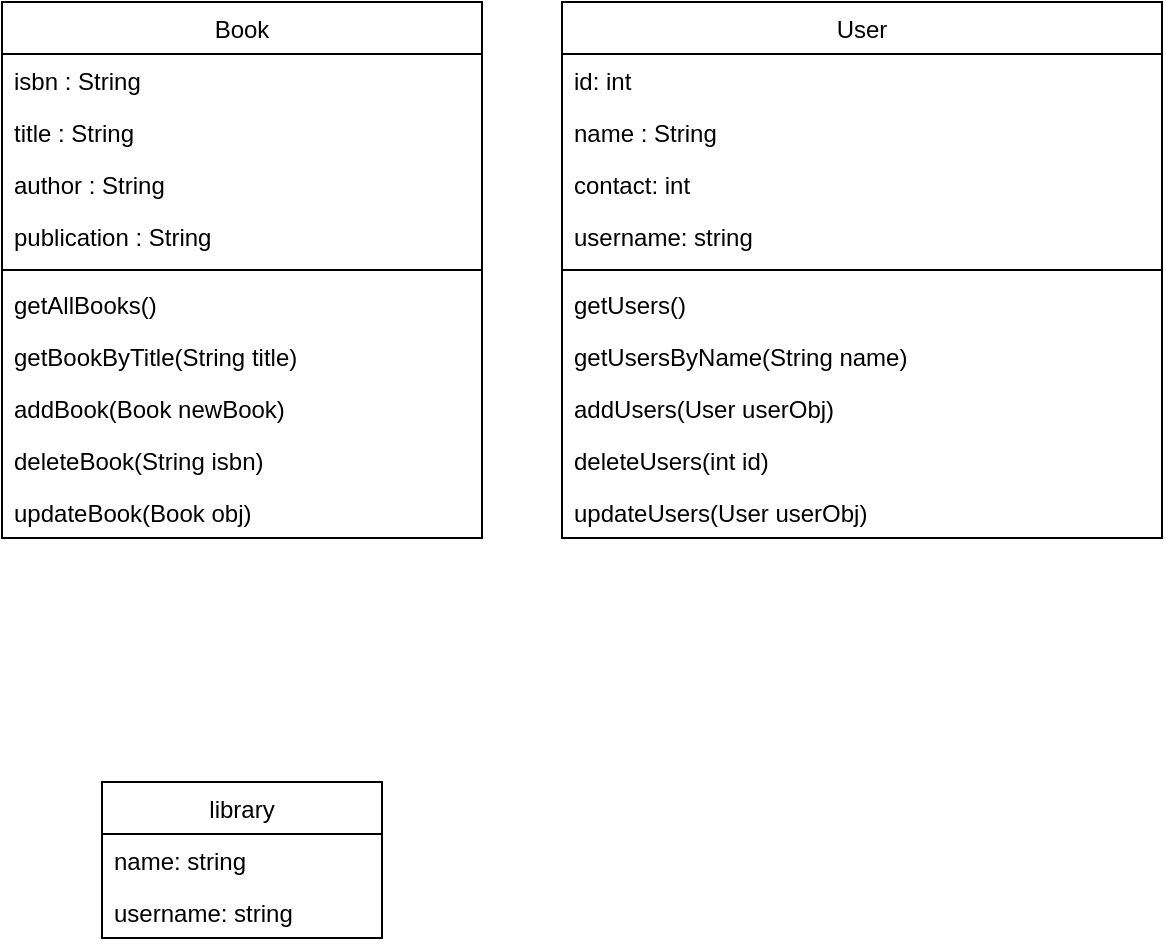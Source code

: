 <mxfile version="14.3.2" type="github">
  <diagram id="O7mkwy_6uzt8rdyxIY7Q" name="Page-1">
    <mxGraphModel dx="942" dy="659" grid="1" gridSize="10" guides="1" tooltips="1" connect="1" arrows="1" fold="1" page="1" pageScale="1" pageWidth="850" pageHeight="1100" math="0" shadow="0">
      <root>
        <mxCell id="0" />
        <mxCell id="1" parent="0" />
        <mxCell id="KnWwX9aga9OKNkmc2dXa-1" value="Book" style="swimlane;fontStyle=0;childLayout=stackLayout;horizontal=1;startSize=26;fillColor=none;horizontalStack=0;resizeParent=1;resizeParentMax=0;resizeLast=0;collapsible=1;marginBottom=0;" vertex="1" parent="1">
          <mxGeometry x="60" y="110" width="240" height="268" as="geometry" />
        </mxCell>
        <mxCell id="KnWwX9aga9OKNkmc2dXa-2" value="isbn : String" style="text;strokeColor=none;fillColor=none;align=left;verticalAlign=top;spacingLeft=4;spacingRight=4;overflow=hidden;rotatable=0;points=[[0,0.5],[1,0.5]];portConstraint=eastwest;" vertex="1" parent="KnWwX9aga9OKNkmc2dXa-1">
          <mxGeometry y="26" width="240" height="26" as="geometry" />
        </mxCell>
        <mxCell id="KnWwX9aga9OKNkmc2dXa-3" value="title : String" style="text;strokeColor=none;fillColor=none;align=left;verticalAlign=top;spacingLeft=4;spacingRight=4;overflow=hidden;rotatable=0;points=[[0,0.5],[1,0.5]];portConstraint=eastwest;" vertex="1" parent="KnWwX9aga9OKNkmc2dXa-1">
          <mxGeometry y="52" width="240" height="26" as="geometry" />
        </mxCell>
        <mxCell id="KnWwX9aga9OKNkmc2dXa-4" value="author : String" style="text;strokeColor=none;fillColor=none;align=left;verticalAlign=top;spacingLeft=4;spacingRight=4;overflow=hidden;rotatable=0;points=[[0,0.5],[1,0.5]];portConstraint=eastwest;" vertex="1" parent="KnWwX9aga9OKNkmc2dXa-1">
          <mxGeometry y="78" width="240" height="26" as="geometry" />
        </mxCell>
        <mxCell id="KnWwX9aga9OKNkmc2dXa-5" value="publication : String" style="text;strokeColor=none;fillColor=none;align=left;verticalAlign=top;spacingLeft=4;spacingRight=4;overflow=hidden;rotatable=0;points=[[0,0.5],[1,0.5]];portConstraint=eastwest;" vertex="1" parent="KnWwX9aga9OKNkmc2dXa-1">
          <mxGeometry y="104" width="240" height="26" as="geometry" />
        </mxCell>
        <mxCell id="KnWwX9aga9OKNkmc2dXa-22" value="" style="line;strokeWidth=1;fillColor=none;align=left;verticalAlign=middle;spacingTop=-1;spacingLeft=3;spacingRight=3;rotatable=0;labelPosition=right;points=[];portConstraint=eastwest;" vertex="1" parent="KnWwX9aga9OKNkmc2dXa-1">
          <mxGeometry y="130" width="240" height="8" as="geometry" />
        </mxCell>
        <mxCell id="KnWwX9aga9OKNkmc2dXa-24" value="getAllBooks()" style="text;strokeColor=none;fillColor=none;align=left;verticalAlign=top;spacingLeft=4;spacingRight=4;overflow=hidden;rotatable=0;points=[[0,0.5],[1,0.5]];portConstraint=eastwest;" vertex="1" parent="KnWwX9aga9OKNkmc2dXa-1">
          <mxGeometry y="138" width="240" height="26" as="geometry" />
        </mxCell>
        <mxCell id="KnWwX9aga9OKNkmc2dXa-25" value="getBookByTitle(String title)" style="text;strokeColor=none;fillColor=none;align=left;verticalAlign=top;spacingLeft=4;spacingRight=4;overflow=hidden;rotatable=0;points=[[0,0.5],[1,0.5]];portConstraint=eastwest;" vertex="1" parent="KnWwX9aga9OKNkmc2dXa-1">
          <mxGeometry y="164" width="240" height="26" as="geometry" />
        </mxCell>
        <mxCell id="KnWwX9aga9OKNkmc2dXa-26" value="addBook(Book newBook)" style="text;strokeColor=none;fillColor=none;align=left;verticalAlign=top;spacingLeft=4;spacingRight=4;overflow=hidden;rotatable=0;points=[[0,0.5],[1,0.5]];portConstraint=eastwest;" vertex="1" parent="KnWwX9aga9OKNkmc2dXa-1">
          <mxGeometry y="190" width="240" height="26" as="geometry" />
        </mxCell>
        <mxCell id="KnWwX9aga9OKNkmc2dXa-27" value="deleteBook(String isbn)" style="text;strokeColor=none;fillColor=none;align=left;verticalAlign=top;spacingLeft=4;spacingRight=4;overflow=hidden;rotatable=0;points=[[0,0.5],[1,0.5]];portConstraint=eastwest;" vertex="1" parent="KnWwX9aga9OKNkmc2dXa-1">
          <mxGeometry y="216" width="240" height="26" as="geometry" />
        </mxCell>
        <mxCell id="KnWwX9aga9OKNkmc2dXa-28" value="updateBook(Book obj)" style="text;strokeColor=none;fillColor=none;align=left;verticalAlign=top;spacingLeft=4;spacingRight=4;overflow=hidden;rotatable=0;points=[[0,0.5],[1,0.5]];portConstraint=eastwest;" vertex="1" parent="KnWwX9aga9OKNkmc2dXa-1">
          <mxGeometry y="242" width="240" height="26" as="geometry" />
        </mxCell>
        <mxCell id="KnWwX9aga9OKNkmc2dXa-6" value="User" style="swimlane;fontStyle=0;childLayout=stackLayout;horizontal=1;startSize=26;fillColor=none;horizontalStack=0;resizeParent=1;resizeParentMax=0;resizeLast=0;collapsible=1;marginBottom=0;" vertex="1" parent="1">
          <mxGeometry x="340" y="110" width="300" height="268" as="geometry" />
        </mxCell>
        <mxCell id="KnWwX9aga9OKNkmc2dXa-7" value="id: int" style="text;strokeColor=none;fillColor=none;align=left;verticalAlign=top;spacingLeft=4;spacingRight=4;overflow=hidden;rotatable=0;points=[[0,0.5],[1,0.5]];portConstraint=eastwest;" vertex="1" parent="KnWwX9aga9OKNkmc2dXa-6">
          <mxGeometry y="26" width="300" height="26" as="geometry" />
        </mxCell>
        <mxCell id="KnWwX9aga9OKNkmc2dXa-8" value="name : String" style="text;strokeColor=none;fillColor=none;align=left;verticalAlign=top;spacingLeft=4;spacingRight=4;overflow=hidden;rotatable=0;points=[[0,0.5],[1,0.5]];portConstraint=eastwest;" vertex="1" parent="KnWwX9aga9OKNkmc2dXa-6">
          <mxGeometry y="52" width="300" height="26" as="geometry" />
        </mxCell>
        <mxCell id="KnWwX9aga9OKNkmc2dXa-9" value="contact: int" style="text;strokeColor=none;fillColor=none;align=left;verticalAlign=top;spacingLeft=4;spacingRight=4;overflow=hidden;rotatable=0;points=[[0,0.5],[1,0.5]];portConstraint=eastwest;" vertex="1" parent="KnWwX9aga9OKNkmc2dXa-6">
          <mxGeometry y="78" width="300" height="26" as="geometry" />
        </mxCell>
        <mxCell id="KnWwX9aga9OKNkmc2dXa-14" value="username: string" style="text;strokeColor=none;fillColor=none;align=left;verticalAlign=top;spacingLeft=4;spacingRight=4;overflow=hidden;rotatable=0;points=[[0,0.5],[1,0.5]];portConstraint=eastwest;" vertex="1" parent="KnWwX9aga9OKNkmc2dXa-6">
          <mxGeometry y="104" width="300" height="26" as="geometry" />
        </mxCell>
        <mxCell id="KnWwX9aga9OKNkmc2dXa-30" value="" style="line;strokeWidth=1;fillColor=none;align=left;verticalAlign=middle;spacingTop=-1;spacingLeft=3;spacingRight=3;rotatable=0;labelPosition=right;points=[];portConstraint=eastwest;" vertex="1" parent="KnWwX9aga9OKNkmc2dXa-6">
          <mxGeometry y="130" width="300" height="8" as="geometry" />
        </mxCell>
        <mxCell id="KnWwX9aga9OKNkmc2dXa-29" value="getUsers()" style="text;strokeColor=none;fillColor=none;align=left;verticalAlign=top;spacingLeft=4;spacingRight=4;overflow=hidden;rotatable=0;points=[[0,0.5],[1,0.5]];portConstraint=eastwest;" vertex="1" parent="KnWwX9aga9OKNkmc2dXa-6">
          <mxGeometry y="138" width="300" height="26" as="geometry" />
        </mxCell>
        <mxCell id="KnWwX9aga9OKNkmc2dXa-31" value="getUsersByName(String name)" style="text;strokeColor=none;fillColor=none;align=left;verticalAlign=top;spacingLeft=4;spacingRight=4;overflow=hidden;rotatable=0;points=[[0,0.5],[1,0.5]];portConstraint=eastwest;" vertex="1" parent="KnWwX9aga9OKNkmc2dXa-6">
          <mxGeometry y="164" width="300" height="26" as="geometry" />
        </mxCell>
        <mxCell id="KnWwX9aga9OKNkmc2dXa-32" value="addUsers(User userObj)" style="text;strokeColor=none;fillColor=none;align=left;verticalAlign=top;spacingLeft=4;spacingRight=4;overflow=hidden;rotatable=0;points=[[0,0.5],[1,0.5]];portConstraint=eastwest;" vertex="1" parent="KnWwX9aga9OKNkmc2dXa-6">
          <mxGeometry y="190" width="300" height="26" as="geometry" />
        </mxCell>
        <mxCell id="KnWwX9aga9OKNkmc2dXa-33" value="deleteUsers(int id)" style="text;strokeColor=none;fillColor=none;align=left;verticalAlign=top;spacingLeft=4;spacingRight=4;overflow=hidden;rotatable=0;points=[[0,0.5],[1,0.5]];portConstraint=eastwest;" vertex="1" parent="KnWwX9aga9OKNkmc2dXa-6">
          <mxGeometry y="216" width="300" height="26" as="geometry" />
        </mxCell>
        <mxCell id="KnWwX9aga9OKNkmc2dXa-34" value="updateUsers(User userObj)" style="text;strokeColor=none;fillColor=none;align=left;verticalAlign=top;spacingLeft=4;spacingRight=4;overflow=hidden;rotatable=0;points=[[0,0.5],[1,0.5]];portConstraint=eastwest;" vertex="1" parent="KnWwX9aga9OKNkmc2dXa-6">
          <mxGeometry y="242" width="300" height="26" as="geometry" />
        </mxCell>
        <mxCell id="KnWwX9aga9OKNkmc2dXa-10" value="library" style="swimlane;fontStyle=0;childLayout=stackLayout;horizontal=1;startSize=26;fillColor=none;horizontalStack=0;resizeParent=1;resizeParentMax=0;resizeLast=0;collapsible=1;marginBottom=0;" vertex="1" parent="1">
          <mxGeometry x="110" y="500" width="140" height="78" as="geometry" />
        </mxCell>
        <mxCell id="KnWwX9aga9OKNkmc2dXa-11" value="name: string" style="text;strokeColor=none;fillColor=none;align=left;verticalAlign=top;spacingLeft=4;spacingRight=4;overflow=hidden;rotatable=0;points=[[0,0.5],[1,0.5]];portConstraint=eastwest;" vertex="1" parent="KnWwX9aga9OKNkmc2dXa-10">
          <mxGeometry y="26" width="140" height="26" as="geometry" />
        </mxCell>
        <mxCell id="KnWwX9aga9OKNkmc2dXa-12" value="username: string" style="text;strokeColor=none;fillColor=none;align=left;verticalAlign=top;spacingLeft=4;spacingRight=4;overflow=hidden;rotatable=0;points=[[0,0.5],[1,0.5]];portConstraint=eastwest;" vertex="1" parent="KnWwX9aga9OKNkmc2dXa-10">
          <mxGeometry y="52" width="140" height="26" as="geometry" />
        </mxCell>
      </root>
    </mxGraphModel>
  </diagram>
</mxfile>
